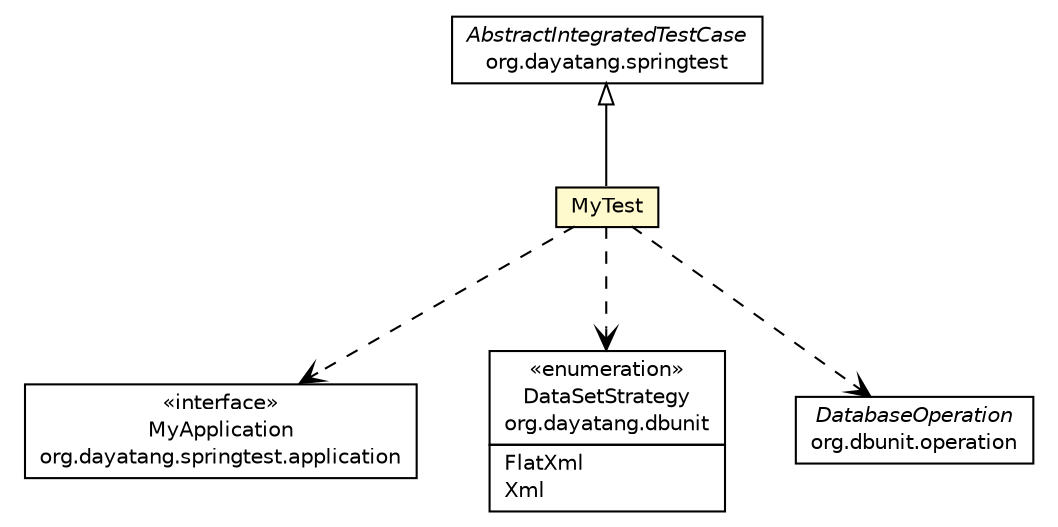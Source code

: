 #!/usr/local/bin/dot
#
# Class diagram 
# Generated by UMLGraph version R5_6_6-8-g8d7759 (http://www.umlgraph.org/)
#

digraph G {
	edge [fontname="Helvetica",fontsize=10,labelfontname="Helvetica",labelfontsize=10];
	node [fontname="Helvetica",fontsize=10,shape=plaintext];
	nodesep=0.25;
	ranksep=0.5;
	// org.dayatang.springtest.application.MyApplication
	c34330 [label=<<table title="org.dayatang.springtest.application.MyApplication" border="0" cellborder="1" cellspacing="0" cellpadding="2" port="p" href="../application/MyApplication.html">
		<tr><td><table border="0" cellspacing="0" cellpadding="1">
<tr><td align="center" balign="center"> &#171;interface&#187; </td></tr>
<tr><td align="center" balign="center"> MyApplication </td></tr>
<tr><td align="center" balign="center"> org.dayatang.springtest.application </td></tr>
		</table></td></tr>
		</table>>, URL="../application/MyApplication.html", fontname="Helvetica", fontcolor="black", fontsize=10.0];
	// org.dayatang.springtest.test.MyTest
	c34333 [label=<<table title="org.dayatang.springtest.test.MyTest" border="0" cellborder="1" cellspacing="0" cellpadding="2" port="p" bgcolor="lemonChiffon" href="./MyTest.html">
		<tr><td><table border="0" cellspacing="0" cellpadding="1">
<tr><td align="center" balign="center"> MyTest </td></tr>
		</table></td></tr>
		</table>>, URL="./MyTest.html", fontname="Helvetica", fontcolor="black", fontsize=10.0];
	//org.dayatang.springtest.test.MyTest extends org.dayatang.springtest.AbstractIntegratedTestCase
	c34385:p -> c34333:p [dir=back,arrowtail=empty];
	// org.dayatang.springtest.test.MyTest DEPEND org.dayatang.dbunit.DataSetStrategy
	c34333:p -> c34386:p [taillabel="", label=" "headlabel="", fontname="Helvetica", fontcolor="black", fontsize=10.0, color="black", arrowhead=open, style=dashed];
	// org.dayatang.springtest.test.MyTest DEPEND org.dayatang.springtest.application.MyApplication
	c34333:p -> c34330:p [taillabel="", label=" "headlabel="", fontname="Helvetica", fontcolor="black", fontsize=10.0, color="black", arrowhead=open, style=dashed];
	// org.dayatang.springtest.test.MyTest DEPEND org.dbunit.operation.DatabaseOperation
	c34333:p -> c34387:p [taillabel="", label=" "headlabel="", fontname="Helvetica", fontcolor="black", fontsize=10.0, color="black", arrowhead=open, style=dashed];
	// org.dayatang.springtest.AbstractIntegratedTestCase
	c34385 [label=<<table title="org.dayatang.springtest.AbstractIntegratedTestCase" border="0" cellborder="1" cellspacing="0" cellpadding="2" port="p" href="http://java.sun.com/j2se/1.4.2/docs/api/org/dayatang/springtest/AbstractIntegratedTestCase.html">
		<tr><td><table border="0" cellspacing="0" cellpadding="1">
<tr><td align="center" balign="center"><font face="Helvetica-Oblique"> AbstractIntegratedTestCase </font></td></tr>
<tr><td align="center" balign="center"> org.dayatang.springtest </td></tr>
		</table></td></tr>
		</table>>, URL="http://java.sun.com/j2se/1.4.2/docs/api/org/dayatang/springtest/AbstractIntegratedTestCase.html", fontname="Helvetica", fontcolor="black", fontsize=10.0];
	// org.dayatang.dbunit.DataSetStrategy
	c34386 [label=<<table title="org.dayatang.dbunit.DataSetStrategy" border="0" cellborder="1" cellspacing="0" cellpadding="2" port="p" href="http://java.sun.com/j2se/1.4.2/docs/api/org/dayatang/dbunit/DataSetStrategy.html">
		<tr><td><table border="0" cellspacing="0" cellpadding="1">
<tr><td align="center" balign="center"> &#171;enumeration&#187; </td></tr>
<tr><td align="center" balign="center"> DataSetStrategy </td></tr>
<tr><td align="center" balign="center"> org.dayatang.dbunit </td></tr>
		</table></td></tr>
		<tr><td><table border="0" cellspacing="0" cellpadding="1">
<tr><td align="left" balign="left"> FlatXml </td></tr>
<tr><td align="left" balign="left"> Xml </td></tr>
		</table></td></tr>
		</table>>, URL="http://java.sun.com/j2se/1.4.2/docs/api/org/dayatang/dbunit/DataSetStrategy.html", fontname="Helvetica", fontcolor="black", fontsize=10.0];
	// org.dbunit.operation.DatabaseOperation
	c34387 [label=<<table title="org.dbunit.operation.DatabaseOperation" border="0" cellborder="1" cellspacing="0" cellpadding="2" port="p" href="http://java.sun.com/j2se/1.4.2/docs/api/org/dbunit/operation/DatabaseOperation.html">
		<tr><td><table border="0" cellspacing="0" cellpadding="1">
<tr><td align="center" balign="center"><font face="Helvetica-Oblique"> DatabaseOperation </font></td></tr>
<tr><td align="center" balign="center"> org.dbunit.operation </td></tr>
		</table></td></tr>
		</table>>, URL="http://java.sun.com/j2se/1.4.2/docs/api/org/dbunit/operation/DatabaseOperation.html", fontname="Helvetica", fontcolor="black", fontsize=10.0];
}

